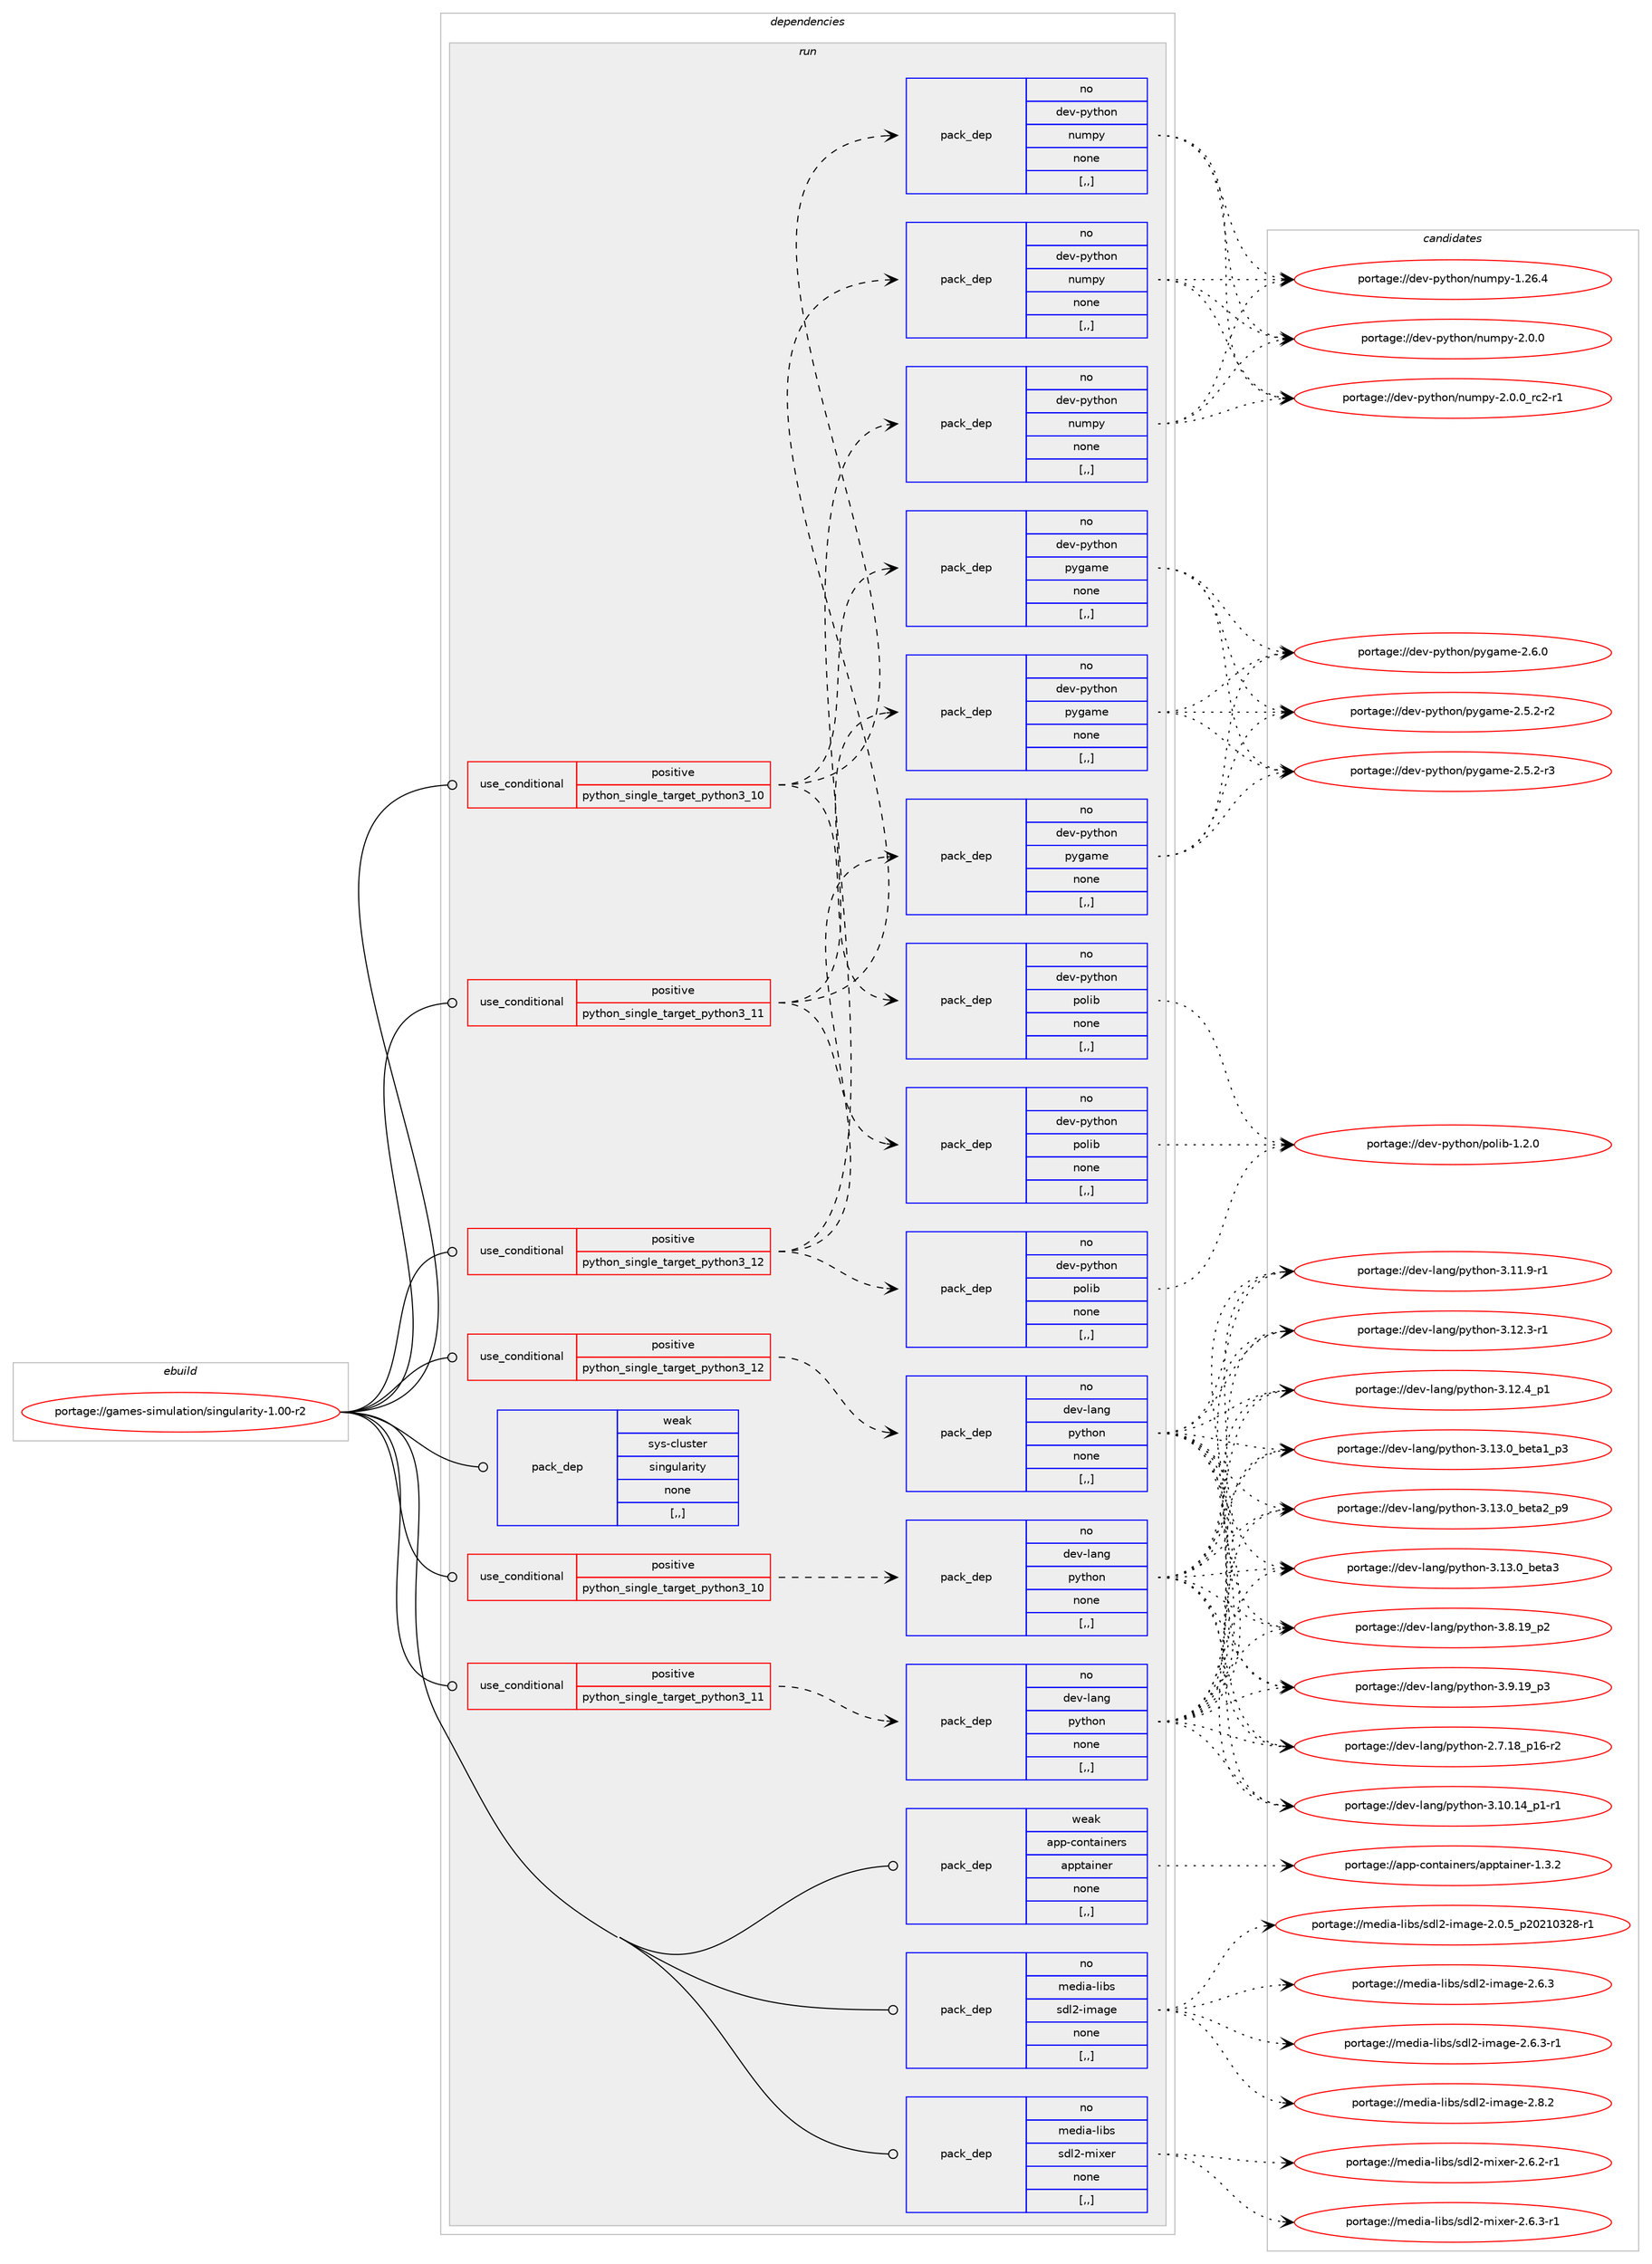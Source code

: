 digraph prolog {

# *************
# Graph options
# *************

newrank=true;
concentrate=true;
compound=true;
graph [rankdir=LR,fontname=Helvetica,fontsize=10,ranksep=1.5];#, ranksep=2.5, nodesep=0.2];
edge  [arrowhead=vee];
node  [fontname=Helvetica,fontsize=10];

# **********
# The ebuild
# **********

subgraph cluster_leftcol {
color=gray;
rank=same;
label=<<i>ebuild</i>>;
id [label="portage://games-simulation/singularity-1.00-r2", color=red, width=4, href="../games-simulation/singularity-1.00-r2.svg"];
}

# ****************
# The dependencies
# ****************

subgraph cluster_midcol {
color=gray;
label=<<i>dependencies</i>>;
subgraph cluster_compile {
fillcolor="#eeeeee";
style=filled;
label=<<i>compile</i>>;
}
subgraph cluster_compileandrun {
fillcolor="#eeeeee";
style=filled;
label=<<i>compile and run</i>>;
}
subgraph cluster_run {
fillcolor="#eeeeee";
style=filled;
label=<<i>run</i>>;
subgraph cond63270 {
dependency229345 [label=<<TABLE BORDER="0" CELLBORDER="1" CELLSPACING="0" CELLPADDING="4"><TR><TD ROWSPAN="3" CELLPADDING="10">use_conditional</TD></TR><TR><TD>positive</TD></TR><TR><TD>python_single_target_python3_10</TD></TR></TABLE>>, shape=none, color=red];
subgraph pack164571 {
dependency229346 [label=<<TABLE BORDER="0" CELLBORDER="1" CELLSPACING="0" CELLPADDING="4" WIDTH="220"><TR><TD ROWSPAN="6" CELLPADDING="30">pack_dep</TD></TR><TR><TD WIDTH="110">no</TD></TR><TR><TD>dev-lang</TD></TR><TR><TD>python</TD></TR><TR><TD>none</TD></TR><TR><TD>[,,]</TD></TR></TABLE>>, shape=none, color=blue];
}
dependency229345:e -> dependency229346:w [weight=20,style="dashed",arrowhead="vee"];
}
id:e -> dependency229345:w [weight=20,style="solid",arrowhead="odot"];
subgraph cond63271 {
dependency229347 [label=<<TABLE BORDER="0" CELLBORDER="1" CELLSPACING="0" CELLPADDING="4"><TR><TD ROWSPAN="3" CELLPADDING="10">use_conditional</TD></TR><TR><TD>positive</TD></TR><TR><TD>python_single_target_python3_10</TD></TR></TABLE>>, shape=none, color=red];
subgraph pack164572 {
dependency229348 [label=<<TABLE BORDER="0" CELLBORDER="1" CELLSPACING="0" CELLPADDING="4" WIDTH="220"><TR><TD ROWSPAN="6" CELLPADDING="30">pack_dep</TD></TR><TR><TD WIDTH="110">no</TD></TR><TR><TD>dev-python</TD></TR><TR><TD>numpy</TD></TR><TR><TD>none</TD></TR><TR><TD>[,,]</TD></TR></TABLE>>, shape=none, color=blue];
}
dependency229347:e -> dependency229348:w [weight=20,style="dashed",arrowhead="vee"];
subgraph pack164573 {
dependency229349 [label=<<TABLE BORDER="0" CELLBORDER="1" CELLSPACING="0" CELLPADDING="4" WIDTH="220"><TR><TD ROWSPAN="6" CELLPADDING="30">pack_dep</TD></TR><TR><TD WIDTH="110">no</TD></TR><TR><TD>dev-python</TD></TR><TR><TD>polib</TD></TR><TR><TD>none</TD></TR><TR><TD>[,,]</TD></TR></TABLE>>, shape=none, color=blue];
}
dependency229347:e -> dependency229349:w [weight=20,style="dashed",arrowhead="vee"];
subgraph pack164574 {
dependency229350 [label=<<TABLE BORDER="0" CELLBORDER="1" CELLSPACING="0" CELLPADDING="4" WIDTH="220"><TR><TD ROWSPAN="6" CELLPADDING="30">pack_dep</TD></TR><TR><TD WIDTH="110">no</TD></TR><TR><TD>dev-python</TD></TR><TR><TD>pygame</TD></TR><TR><TD>none</TD></TR><TR><TD>[,,]</TD></TR></TABLE>>, shape=none, color=blue];
}
dependency229347:e -> dependency229350:w [weight=20,style="dashed",arrowhead="vee"];
}
id:e -> dependency229347:w [weight=20,style="solid",arrowhead="odot"];
subgraph cond63272 {
dependency229351 [label=<<TABLE BORDER="0" CELLBORDER="1" CELLSPACING="0" CELLPADDING="4"><TR><TD ROWSPAN="3" CELLPADDING="10">use_conditional</TD></TR><TR><TD>positive</TD></TR><TR><TD>python_single_target_python3_11</TD></TR></TABLE>>, shape=none, color=red];
subgraph pack164575 {
dependency229352 [label=<<TABLE BORDER="0" CELLBORDER="1" CELLSPACING="0" CELLPADDING="4" WIDTH="220"><TR><TD ROWSPAN="6" CELLPADDING="30">pack_dep</TD></TR><TR><TD WIDTH="110">no</TD></TR><TR><TD>dev-lang</TD></TR><TR><TD>python</TD></TR><TR><TD>none</TD></TR><TR><TD>[,,]</TD></TR></TABLE>>, shape=none, color=blue];
}
dependency229351:e -> dependency229352:w [weight=20,style="dashed",arrowhead="vee"];
}
id:e -> dependency229351:w [weight=20,style="solid",arrowhead="odot"];
subgraph cond63273 {
dependency229353 [label=<<TABLE BORDER="0" CELLBORDER="1" CELLSPACING="0" CELLPADDING="4"><TR><TD ROWSPAN="3" CELLPADDING="10">use_conditional</TD></TR><TR><TD>positive</TD></TR><TR><TD>python_single_target_python3_11</TD></TR></TABLE>>, shape=none, color=red];
subgraph pack164576 {
dependency229354 [label=<<TABLE BORDER="0" CELLBORDER="1" CELLSPACING="0" CELLPADDING="4" WIDTH="220"><TR><TD ROWSPAN="6" CELLPADDING="30">pack_dep</TD></TR><TR><TD WIDTH="110">no</TD></TR><TR><TD>dev-python</TD></TR><TR><TD>numpy</TD></TR><TR><TD>none</TD></TR><TR><TD>[,,]</TD></TR></TABLE>>, shape=none, color=blue];
}
dependency229353:e -> dependency229354:w [weight=20,style="dashed",arrowhead="vee"];
subgraph pack164577 {
dependency229355 [label=<<TABLE BORDER="0" CELLBORDER="1" CELLSPACING="0" CELLPADDING="4" WIDTH="220"><TR><TD ROWSPAN="6" CELLPADDING="30">pack_dep</TD></TR><TR><TD WIDTH="110">no</TD></TR><TR><TD>dev-python</TD></TR><TR><TD>polib</TD></TR><TR><TD>none</TD></TR><TR><TD>[,,]</TD></TR></TABLE>>, shape=none, color=blue];
}
dependency229353:e -> dependency229355:w [weight=20,style="dashed",arrowhead="vee"];
subgraph pack164578 {
dependency229356 [label=<<TABLE BORDER="0" CELLBORDER="1" CELLSPACING="0" CELLPADDING="4" WIDTH="220"><TR><TD ROWSPAN="6" CELLPADDING="30">pack_dep</TD></TR><TR><TD WIDTH="110">no</TD></TR><TR><TD>dev-python</TD></TR><TR><TD>pygame</TD></TR><TR><TD>none</TD></TR><TR><TD>[,,]</TD></TR></TABLE>>, shape=none, color=blue];
}
dependency229353:e -> dependency229356:w [weight=20,style="dashed",arrowhead="vee"];
}
id:e -> dependency229353:w [weight=20,style="solid",arrowhead="odot"];
subgraph cond63274 {
dependency229357 [label=<<TABLE BORDER="0" CELLBORDER="1" CELLSPACING="0" CELLPADDING="4"><TR><TD ROWSPAN="3" CELLPADDING="10">use_conditional</TD></TR><TR><TD>positive</TD></TR><TR><TD>python_single_target_python3_12</TD></TR></TABLE>>, shape=none, color=red];
subgraph pack164579 {
dependency229358 [label=<<TABLE BORDER="0" CELLBORDER="1" CELLSPACING="0" CELLPADDING="4" WIDTH="220"><TR><TD ROWSPAN="6" CELLPADDING="30">pack_dep</TD></TR><TR><TD WIDTH="110">no</TD></TR><TR><TD>dev-lang</TD></TR><TR><TD>python</TD></TR><TR><TD>none</TD></TR><TR><TD>[,,]</TD></TR></TABLE>>, shape=none, color=blue];
}
dependency229357:e -> dependency229358:w [weight=20,style="dashed",arrowhead="vee"];
}
id:e -> dependency229357:w [weight=20,style="solid",arrowhead="odot"];
subgraph cond63275 {
dependency229359 [label=<<TABLE BORDER="0" CELLBORDER="1" CELLSPACING="0" CELLPADDING="4"><TR><TD ROWSPAN="3" CELLPADDING="10">use_conditional</TD></TR><TR><TD>positive</TD></TR><TR><TD>python_single_target_python3_12</TD></TR></TABLE>>, shape=none, color=red];
subgraph pack164580 {
dependency229360 [label=<<TABLE BORDER="0" CELLBORDER="1" CELLSPACING="0" CELLPADDING="4" WIDTH="220"><TR><TD ROWSPAN="6" CELLPADDING="30">pack_dep</TD></TR><TR><TD WIDTH="110">no</TD></TR><TR><TD>dev-python</TD></TR><TR><TD>numpy</TD></TR><TR><TD>none</TD></TR><TR><TD>[,,]</TD></TR></TABLE>>, shape=none, color=blue];
}
dependency229359:e -> dependency229360:w [weight=20,style="dashed",arrowhead="vee"];
subgraph pack164581 {
dependency229361 [label=<<TABLE BORDER="0" CELLBORDER="1" CELLSPACING="0" CELLPADDING="4" WIDTH="220"><TR><TD ROWSPAN="6" CELLPADDING="30">pack_dep</TD></TR><TR><TD WIDTH="110">no</TD></TR><TR><TD>dev-python</TD></TR><TR><TD>polib</TD></TR><TR><TD>none</TD></TR><TR><TD>[,,]</TD></TR></TABLE>>, shape=none, color=blue];
}
dependency229359:e -> dependency229361:w [weight=20,style="dashed",arrowhead="vee"];
subgraph pack164582 {
dependency229362 [label=<<TABLE BORDER="0" CELLBORDER="1" CELLSPACING="0" CELLPADDING="4" WIDTH="220"><TR><TD ROWSPAN="6" CELLPADDING="30">pack_dep</TD></TR><TR><TD WIDTH="110">no</TD></TR><TR><TD>dev-python</TD></TR><TR><TD>pygame</TD></TR><TR><TD>none</TD></TR><TR><TD>[,,]</TD></TR></TABLE>>, shape=none, color=blue];
}
dependency229359:e -> dependency229362:w [weight=20,style="dashed",arrowhead="vee"];
}
id:e -> dependency229359:w [weight=20,style="solid",arrowhead="odot"];
subgraph pack164583 {
dependency229363 [label=<<TABLE BORDER="0" CELLBORDER="1" CELLSPACING="0" CELLPADDING="4" WIDTH="220"><TR><TD ROWSPAN="6" CELLPADDING="30">pack_dep</TD></TR><TR><TD WIDTH="110">no</TD></TR><TR><TD>media-libs</TD></TR><TR><TD>sdl2-image</TD></TR><TR><TD>none</TD></TR><TR><TD>[,,]</TD></TR></TABLE>>, shape=none, color=blue];
}
id:e -> dependency229363:w [weight=20,style="solid",arrowhead="odot"];
subgraph pack164584 {
dependency229364 [label=<<TABLE BORDER="0" CELLBORDER="1" CELLSPACING="0" CELLPADDING="4" WIDTH="220"><TR><TD ROWSPAN="6" CELLPADDING="30">pack_dep</TD></TR><TR><TD WIDTH="110">no</TD></TR><TR><TD>media-libs</TD></TR><TR><TD>sdl2-mixer</TD></TR><TR><TD>none</TD></TR><TR><TD>[,,]</TD></TR></TABLE>>, shape=none, color=blue];
}
id:e -> dependency229364:w [weight=20,style="solid",arrowhead="odot"];
subgraph pack164585 {
dependency229365 [label=<<TABLE BORDER="0" CELLBORDER="1" CELLSPACING="0" CELLPADDING="4" WIDTH="220"><TR><TD ROWSPAN="6" CELLPADDING="30">pack_dep</TD></TR><TR><TD WIDTH="110">weak</TD></TR><TR><TD>app-containers</TD></TR><TR><TD>apptainer</TD></TR><TR><TD>none</TD></TR><TR><TD>[,,]</TD></TR></TABLE>>, shape=none, color=blue];
}
id:e -> dependency229365:w [weight=20,style="solid",arrowhead="odot"];
subgraph pack164586 {
dependency229366 [label=<<TABLE BORDER="0" CELLBORDER="1" CELLSPACING="0" CELLPADDING="4" WIDTH="220"><TR><TD ROWSPAN="6" CELLPADDING="30">pack_dep</TD></TR><TR><TD WIDTH="110">weak</TD></TR><TR><TD>sys-cluster</TD></TR><TR><TD>singularity</TD></TR><TR><TD>none</TD></TR><TR><TD>[,,]</TD></TR></TABLE>>, shape=none, color=blue];
}
id:e -> dependency229366:w [weight=20,style="solid",arrowhead="odot"];
}
}

# **************
# The candidates
# **************

subgraph cluster_choices {
rank=same;
color=gray;
label=<<i>candidates</i>>;

subgraph choice164571 {
color=black;
nodesep=1;
choice100101118451089711010347112121116104111110455046554649569511249544511450 [label="portage://dev-lang/python-2.7.18_p16-r2", color=red, width=4,href="../dev-lang/python-2.7.18_p16-r2.svg"];
choice100101118451089711010347112121116104111110455146494846495295112494511449 [label="portage://dev-lang/python-3.10.14_p1-r1", color=red, width=4,href="../dev-lang/python-3.10.14_p1-r1.svg"];
choice100101118451089711010347112121116104111110455146494946574511449 [label="portage://dev-lang/python-3.11.9-r1", color=red, width=4,href="../dev-lang/python-3.11.9-r1.svg"];
choice100101118451089711010347112121116104111110455146495046514511449 [label="portage://dev-lang/python-3.12.3-r1", color=red, width=4,href="../dev-lang/python-3.12.3-r1.svg"];
choice100101118451089711010347112121116104111110455146495046529511249 [label="portage://dev-lang/python-3.12.4_p1", color=red, width=4,href="../dev-lang/python-3.12.4_p1.svg"];
choice10010111845108971101034711212111610411111045514649514648959810111697499511251 [label="portage://dev-lang/python-3.13.0_beta1_p3", color=red, width=4,href="../dev-lang/python-3.13.0_beta1_p3.svg"];
choice10010111845108971101034711212111610411111045514649514648959810111697509511257 [label="portage://dev-lang/python-3.13.0_beta2_p9", color=red, width=4,href="../dev-lang/python-3.13.0_beta2_p9.svg"];
choice1001011184510897110103471121211161041111104551464951464895981011169751 [label="portage://dev-lang/python-3.13.0_beta3", color=red, width=4,href="../dev-lang/python-3.13.0_beta3.svg"];
choice100101118451089711010347112121116104111110455146564649579511250 [label="portage://dev-lang/python-3.8.19_p2", color=red, width=4,href="../dev-lang/python-3.8.19_p2.svg"];
choice100101118451089711010347112121116104111110455146574649579511251 [label="portage://dev-lang/python-3.9.19_p3", color=red, width=4,href="../dev-lang/python-3.9.19_p3.svg"];
dependency229346:e -> choice100101118451089711010347112121116104111110455046554649569511249544511450:w [style=dotted,weight="100"];
dependency229346:e -> choice100101118451089711010347112121116104111110455146494846495295112494511449:w [style=dotted,weight="100"];
dependency229346:e -> choice100101118451089711010347112121116104111110455146494946574511449:w [style=dotted,weight="100"];
dependency229346:e -> choice100101118451089711010347112121116104111110455146495046514511449:w [style=dotted,weight="100"];
dependency229346:e -> choice100101118451089711010347112121116104111110455146495046529511249:w [style=dotted,weight="100"];
dependency229346:e -> choice10010111845108971101034711212111610411111045514649514648959810111697499511251:w [style=dotted,weight="100"];
dependency229346:e -> choice10010111845108971101034711212111610411111045514649514648959810111697509511257:w [style=dotted,weight="100"];
dependency229346:e -> choice1001011184510897110103471121211161041111104551464951464895981011169751:w [style=dotted,weight="100"];
dependency229346:e -> choice100101118451089711010347112121116104111110455146564649579511250:w [style=dotted,weight="100"];
dependency229346:e -> choice100101118451089711010347112121116104111110455146574649579511251:w [style=dotted,weight="100"];
}
subgraph choice164572 {
color=black;
nodesep=1;
choice100101118451121211161041111104711011710911212145494650544652 [label="portage://dev-python/numpy-1.26.4", color=red, width=4,href="../dev-python/numpy-1.26.4.svg"];
choice1001011184511212111610411111047110117109112121455046484648 [label="portage://dev-python/numpy-2.0.0", color=red, width=4,href="../dev-python/numpy-2.0.0.svg"];
choice10010111845112121116104111110471101171091121214550464846489511499504511449 [label="portage://dev-python/numpy-2.0.0_rc2-r1", color=red, width=4,href="../dev-python/numpy-2.0.0_rc2-r1.svg"];
dependency229348:e -> choice100101118451121211161041111104711011710911212145494650544652:w [style=dotted,weight="100"];
dependency229348:e -> choice1001011184511212111610411111047110117109112121455046484648:w [style=dotted,weight="100"];
dependency229348:e -> choice10010111845112121116104111110471101171091121214550464846489511499504511449:w [style=dotted,weight="100"];
}
subgraph choice164573 {
color=black;
nodesep=1;
choice100101118451121211161041111104711211110810598454946504648 [label="portage://dev-python/polib-1.2.0", color=red, width=4,href="../dev-python/polib-1.2.0.svg"];
dependency229349:e -> choice100101118451121211161041111104711211110810598454946504648:w [style=dotted,weight="100"];
}
subgraph choice164574 {
color=black;
nodesep=1;
choice1001011184511212111610411111047112121103971091014550465346504511450 [label="portage://dev-python/pygame-2.5.2-r2", color=red, width=4,href="../dev-python/pygame-2.5.2-r2.svg"];
choice1001011184511212111610411111047112121103971091014550465346504511451 [label="portage://dev-python/pygame-2.5.2-r3", color=red, width=4,href="../dev-python/pygame-2.5.2-r3.svg"];
choice100101118451121211161041111104711212110397109101455046544648 [label="portage://dev-python/pygame-2.6.0", color=red, width=4,href="../dev-python/pygame-2.6.0.svg"];
dependency229350:e -> choice1001011184511212111610411111047112121103971091014550465346504511450:w [style=dotted,weight="100"];
dependency229350:e -> choice1001011184511212111610411111047112121103971091014550465346504511451:w [style=dotted,weight="100"];
dependency229350:e -> choice100101118451121211161041111104711212110397109101455046544648:w [style=dotted,weight="100"];
}
subgraph choice164575 {
color=black;
nodesep=1;
choice100101118451089711010347112121116104111110455046554649569511249544511450 [label="portage://dev-lang/python-2.7.18_p16-r2", color=red, width=4,href="../dev-lang/python-2.7.18_p16-r2.svg"];
choice100101118451089711010347112121116104111110455146494846495295112494511449 [label="portage://dev-lang/python-3.10.14_p1-r1", color=red, width=4,href="../dev-lang/python-3.10.14_p1-r1.svg"];
choice100101118451089711010347112121116104111110455146494946574511449 [label="portage://dev-lang/python-3.11.9-r1", color=red, width=4,href="../dev-lang/python-3.11.9-r1.svg"];
choice100101118451089711010347112121116104111110455146495046514511449 [label="portage://dev-lang/python-3.12.3-r1", color=red, width=4,href="../dev-lang/python-3.12.3-r1.svg"];
choice100101118451089711010347112121116104111110455146495046529511249 [label="portage://dev-lang/python-3.12.4_p1", color=red, width=4,href="../dev-lang/python-3.12.4_p1.svg"];
choice10010111845108971101034711212111610411111045514649514648959810111697499511251 [label="portage://dev-lang/python-3.13.0_beta1_p3", color=red, width=4,href="../dev-lang/python-3.13.0_beta1_p3.svg"];
choice10010111845108971101034711212111610411111045514649514648959810111697509511257 [label="portage://dev-lang/python-3.13.0_beta2_p9", color=red, width=4,href="../dev-lang/python-3.13.0_beta2_p9.svg"];
choice1001011184510897110103471121211161041111104551464951464895981011169751 [label="portage://dev-lang/python-3.13.0_beta3", color=red, width=4,href="../dev-lang/python-3.13.0_beta3.svg"];
choice100101118451089711010347112121116104111110455146564649579511250 [label="portage://dev-lang/python-3.8.19_p2", color=red, width=4,href="../dev-lang/python-3.8.19_p2.svg"];
choice100101118451089711010347112121116104111110455146574649579511251 [label="portage://dev-lang/python-3.9.19_p3", color=red, width=4,href="../dev-lang/python-3.9.19_p3.svg"];
dependency229352:e -> choice100101118451089711010347112121116104111110455046554649569511249544511450:w [style=dotted,weight="100"];
dependency229352:e -> choice100101118451089711010347112121116104111110455146494846495295112494511449:w [style=dotted,weight="100"];
dependency229352:e -> choice100101118451089711010347112121116104111110455146494946574511449:w [style=dotted,weight="100"];
dependency229352:e -> choice100101118451089711010347112121116104111110455146495046514511449:w [style=dotted,weight="100"];
dependency229352:e -> choice100101118451089711010347112121116104111110455146495046529511249:w [style=dotted,weight="100"];
dependency229352:e -> choice10010111845108971101034711212111610411111045514649514648959810111697499511251:w [style=dotted,weight="100"];
dependency229352:e -> choice10010111845108971101034711212111610411111045514649514648959810111697509511257:w [style=dotted,weight="100"];
dependency229352:e -> choice1001011184510897110103471121211161041111104551464951464895981011169751:w [style=dotted,weight="100"];
dependency229352:e -> choice100101118451089711010347112121116104111110455146564649579511250:w [style=dotted,weight="100"];
dependency229352:e -> choice100101118451089711010347112121116104111110455146574649579511251:w [style=dotted,weight="100"];
}
subgraph choice164576 {
color=black;
nodesep=1;
choice100101118451121211161041111104711011710911212145494650544652 [label="portage://dev-python/numpy-1.26.4", color=red, width=4,href="../dev-python/numpy-1.26.4.svg"];
choice1001011184511212111610411111047110117109112121455046484648 [label="portage://dev-python/numpy-2.0.0", color=red, width=4,href="../dev-python/numpy-2.0.0.svg"];
choice10010111845112121116104111110471101171091121214550464846489511499504511449 [label="portage://dev-python/numpy-2.0.0_rc2-r1", color=red, width=4,href="../dev-python/numpy-2.0.0_rc2-r1.svg"];
dependency229354:e -> choice100101118451121211161041111104711011710911212145494650544652:w [style=dotted,weight="100"];
dependency229354:e -> choice1001011184511212111610411111047110117109112121455046484648:w [style=dotted,weight="100"];
dependency229354:e -> choice10010111845112121116104111110471101171091121214550464846489511499504511449:w [style=dotted,weight="100"];
}
subgraph choice164577 {
color=black;
nodesep=1;
choice100101118451121211161041111104711211110810598454946504648 [label="portage://dev-python/polib-1.2.0", color=red, width=4,href="../dev-python/polib-1.2.0.svg"];
dependency229355:e -> choice100101118451121211161041111104711211110810598454946504648:w [style=dotted,weight="100"];
}
subgraph choice164578 {
color=black;
nodesep=1;
choice1001011184511212111610411111047112121103971091014550465346504511450 [label="portage://dev-python/pygame-2.5.2-r2", color=red, width=4,href="../dev-python/pygame-2.5.2-r2.svg"];
choice1001011184511212111610411111047112121103971091014550465346504511451 [label="portage://dev-python/pygame-2.5.2-r3", color=red, width=4,href="../dev-python/pygame-2.5.2-r3.svg"];
choice100101118451121211161041111104711212110397109101455046544648 [label="portage://dev-python/pygame-2.6.0", color=red, width=4,href="../dev-python/pygame-2.6.0.svg"];
dependency229356:e -> choice1001011184511212111610411111047112121103971091014550465346504511450:w [style=dotted,weight="100"];
dependency229356:e -> choice1001011184511212111610411111047112121103971091014550465346504511451:w [style=dotted,weight="100"];
dependency229356:e -> choice100101118451121211161041111104711212110397109101455046544648:w [style=dotted,weight="100"];
}
subgraph choice164579 {
color=black;
nodesep=1;
choice100101118451089711010347112121116104111110455046554649569511249544511450 [label="portage://dev-lang/python-2.7.18_p16-r2", color=red, width=4,href="../dev-lang/python-2.7.18_p16-r2.svg"];
choice100101118451089711010347112121116104111110455146494846495295112494511449 [label="portage://dev-lang/python-3.10.14_p1-r1", color=red, width=4,href="../dev-lang/python-3.10.14_p1-r1.svg"];
choice100101118451089711010347112121116104111110455146494946574511449 [label="portage://dev-lang/python-3.11.9-r1", color=red, width=4,href="../dev-lang/python-3.11.9-r1.svg"];
choice100101118451089711010347112121116104111110455146495046514511449 [label="portage://dev-lang/python-3.12.3-r1", color=red, width=4,href="../dev-lang/python-3.12.3-r1.svg"];
choice100101118451089711010347112121116104111110455146495046529511249 [label="portage://dev-lang/python-3.12.4_p1", color=red, width=4,href="../dev-lang/python-3.12.4_p1.svg"];
choice10010111845108971101034711212111610411111045514649514648959810111697499511251 [label="portage://dev-lang/python-3.13.0_beta1_p3", color=red, width=4,href="../dev-lang/python-3.13.0_beta1_p3.svg"];
choice10010111845108971101034711212111610411111045514649514648959810111697509511257 [label="portage://dev-lang/python-3.13.0_beta2_p9", color=red, width=4,href="../dev-lang/python-3.13.0_beta2_p9.svg"];
choice1001011184510897110103471121211161041111104551464951464895981011169751 [label="portage://dev-lang/python-3.13.0_beta3", color=red, width=4,href="../dev-lang/python-3.13.0_beta3.svg"];
choice100101118451089711010347112121116104111110455146564649579511250 [label="portage://dev-lang/python-3.8.19_p2", color=red, width=4,href="../dev-lang/python-3.8.19_p2.svg"];
choice100101118451089711010347112121116104111110455146574649579511251 [label="portage://dev-lang/python-3.9.19_p3", color=red, width=4,href="../dev-lang/python-3.9.19_p3.svg"];
dependency229358:e -> choice100101118451089711010347112121116104111110455046554649569511249544511450:w [style=dotted,weight="100"];
dependency229358:e -> choice100101118451089711010347112121116104111110455146494846495295112494511449:w [style=dotted,weight="100"];
dependency229358:e -> choice100101118451089711010347112121116104111110455146494946574511449:w [style=dotted,weight="100"];
dependency229358:e -> choice100101118451089711010347112121116104111110455146495046514511449:w [style=dotted,weight="100"];
dependency229358:e -> choice100101118451089711010347112121116104111110455146495046529511249:w [style=dotted,weight="100"];
dependency229358:e -> choice10010111845108971101034711212111610411111045514649514648959810111697499511251:w [style=dotted,weight="100"];
dependency229358:e -> choice10010111845108971101034711212111610411111045514649514648959810111697509511257:w [style=dotted,weight="100"];
dependency229358:e -> choice1001011184510897110103471121211161041111104551464951464895981011169751:w [style=dotted,weight="100"];
dependency229358:e -> choice100101118451089711010347112121116104111110455146564649579511250:w [style=dotted,weight="100"];
dependency229358:e -> choice100101118451089711010347112121116104111110455146574649579511251:w [style=dotted,weight="100"];
}
subgraph choice164580 {
color=black;
nodesep=1;
choice100101118451121211161041111104711011710911212145494650544652 [label="portage://dev-python/numpy-1.26.4", color=red, width=4,href="../dev-python/numpy-1.26.4.svg"];
choice1001011184511212111610411111047110117109112121455046484648 [label="portage://dev-python/numpy-2.0.0", color=red, width=4,href="../dev-python/numpy-2.0.0.svg"];
choice10010111845112121116104111110471101171091121214550464846489511499504511449 [label="portage://dev-python/numpy-2.0.0_rc2-r1", color=red, width=4,href="../dev-python/numpy-2.0.0_rc2-r1.svg"];
dependency229360:e -> choice100101118451121211161041111104711011710911212145494650544652:w [style=dotted,weight="100"];
dependency229360:e -> choice1001011184511212111610411111047110117109112121455046484648:w [style=dotted,weight="100"];
dependency229360:e -> choice10010111845112121116104111110471101171091121214550464846489511499504511449:w [style=dotted,weight="100"];
}
subgraph choice164581 {
color=black;
nodesep=1;
choice100101118451121211161041111104711211110810598454946504648 [label="portage://dev-python/polib-1.2.0", color=red, width=4,href="../dev-python/polib-1.2.0.svg"];
dependency229361:e -> choice100101118451121211161041111104711211110810598454946504648:w [style=dotted,weight="100"];
}
subgraph choice164582 {
color=black;
nodesep=1;
choice1001011184511212111610411111047112121103971091014550465346504511450 [label="portage://dev-python/pygame-2.5.2-r2", color=red, width=4,href="../dev-python/pygame-2.5.2-r2.svg"];
choice1001011184511212111610411111047112121103971091014550465346504511451 [label="portage://dev-python/pygame-2.5.2-r3", color=red, width=4,href="../dev-python/pygame-2.5.2-r3.svg"];
choice100101118451121211161041111104711212110397109101455046544648 [label="portage://dev-python/pygame-2.6.0", color=red, width=4,href="../dev-python/pygame-2.6.0.svg"];
dependency229362:e -> choice1001011184511212111610411111047112121103971091014550465346504511450:w [style=dotted,weight="100"];
dependency229362:e -> choice1001011184511212111610411111047112121103971091014550465346504511451:w [style=dotted,weight="100"];
dependency229362:e -> choice100101118451121211161041111104711212110397109101455046544648:w [style=dotted,weight="100"];
}
subgraph choice164583 {
color=black;
nodesep=1;
choice109101100105974510810598115471151001085045105109971031014550464846539511250485049485150564511449 [label="portage://media-libs/sdl2-image-2.0.5_p20210328-r1", color=red, width=4,href="../media-libs/sdl2-image-2.0.5_p20210328-r1.svg"];
choice10910110010597451081059811547115100108504510510997103101455046544651 [label="portage://media-libs/sdl2-image-2.6.3", color=red, width=4,href="../media-libs/sdl2-image-2.6.3.svg"];
choice109101100105974510810598115471151001085045105109971031014550465446514511449 [label="portage://media-libs/sdl2-image-2.6.3-r1", color=red, width=4,href="../media-libs/sdl2-image-2.6.3-r1.svg"];
choice10910110010597451081059811547115100108504510510997103101455046564650 [label="portage://media-libs/sdl2-image-2.8.2", color=red, width=4,href="../media-libs/sdl2-image-2.8.2.svg"];
dependency229363:e -> choice109101100105974510810598115471151001085045105109971031014550464846539511250485049485150564511449:w [style=dotted,weight="100"];
dependency229363:e -> choice10910110010597451081059811547115100108504510510997103101455046544651:w [style=dotted,weight="100"];
dependency229363:e -> choice109101100105974510810598115471151001085045105109971031014550465446514511449:w [style=dotted,weight="100"];
dependency229363:e -> choice10910110010597451081059811547115100108504510510997103101455046564650:w [style=dotted,weight="100"];
}
subgraph choice164584 {
color=black;
nodesep=1;
choice1091011001059745108105981154711510010850451091051201011144550465446504511449 [label="portage://media-libs/sdl2-mixer-2.6.2-r1", color=red, width=4,href="../media-libs/sdl2-mixer-2.6.2-r1.svg"];
choice1091011001059745108105981154711510010850451091051201011144550465446514511449 [label="portage://media-libs/sdl2-mixer-2.6.3-r1", color=red, width=4,href="../media-libs/sdl2-mixer-2.6.3-r1.svg"];
dependency229364:e -> choice1091011001059745108105981154711510010850451091051201011144550465446504511449:w [style=dotted,weight="100"];
dependency229364:e -> choice1091011001059745108105981154711510010850451091051201011144550465446514511449:w [style=dotted,weight="100"];
}
subgraph choice164585 {
color=black;
nodesep=1;
choice97112112459911111011697105110101114115479711211211697105110101114454946514650 [label="portage://app-containers/apptainer-1.3.2", color=red, width=4,href="../app-containers/apptainer-1.3.2.svg"];
dependency229365:e -> choice97112112459911111011697105110101114115479711211211697105110101114454946514650:w [style=dotted,weight="100"];
}
subgraph choice164586 {
color=black;
nodesep=1;
}
}

}
